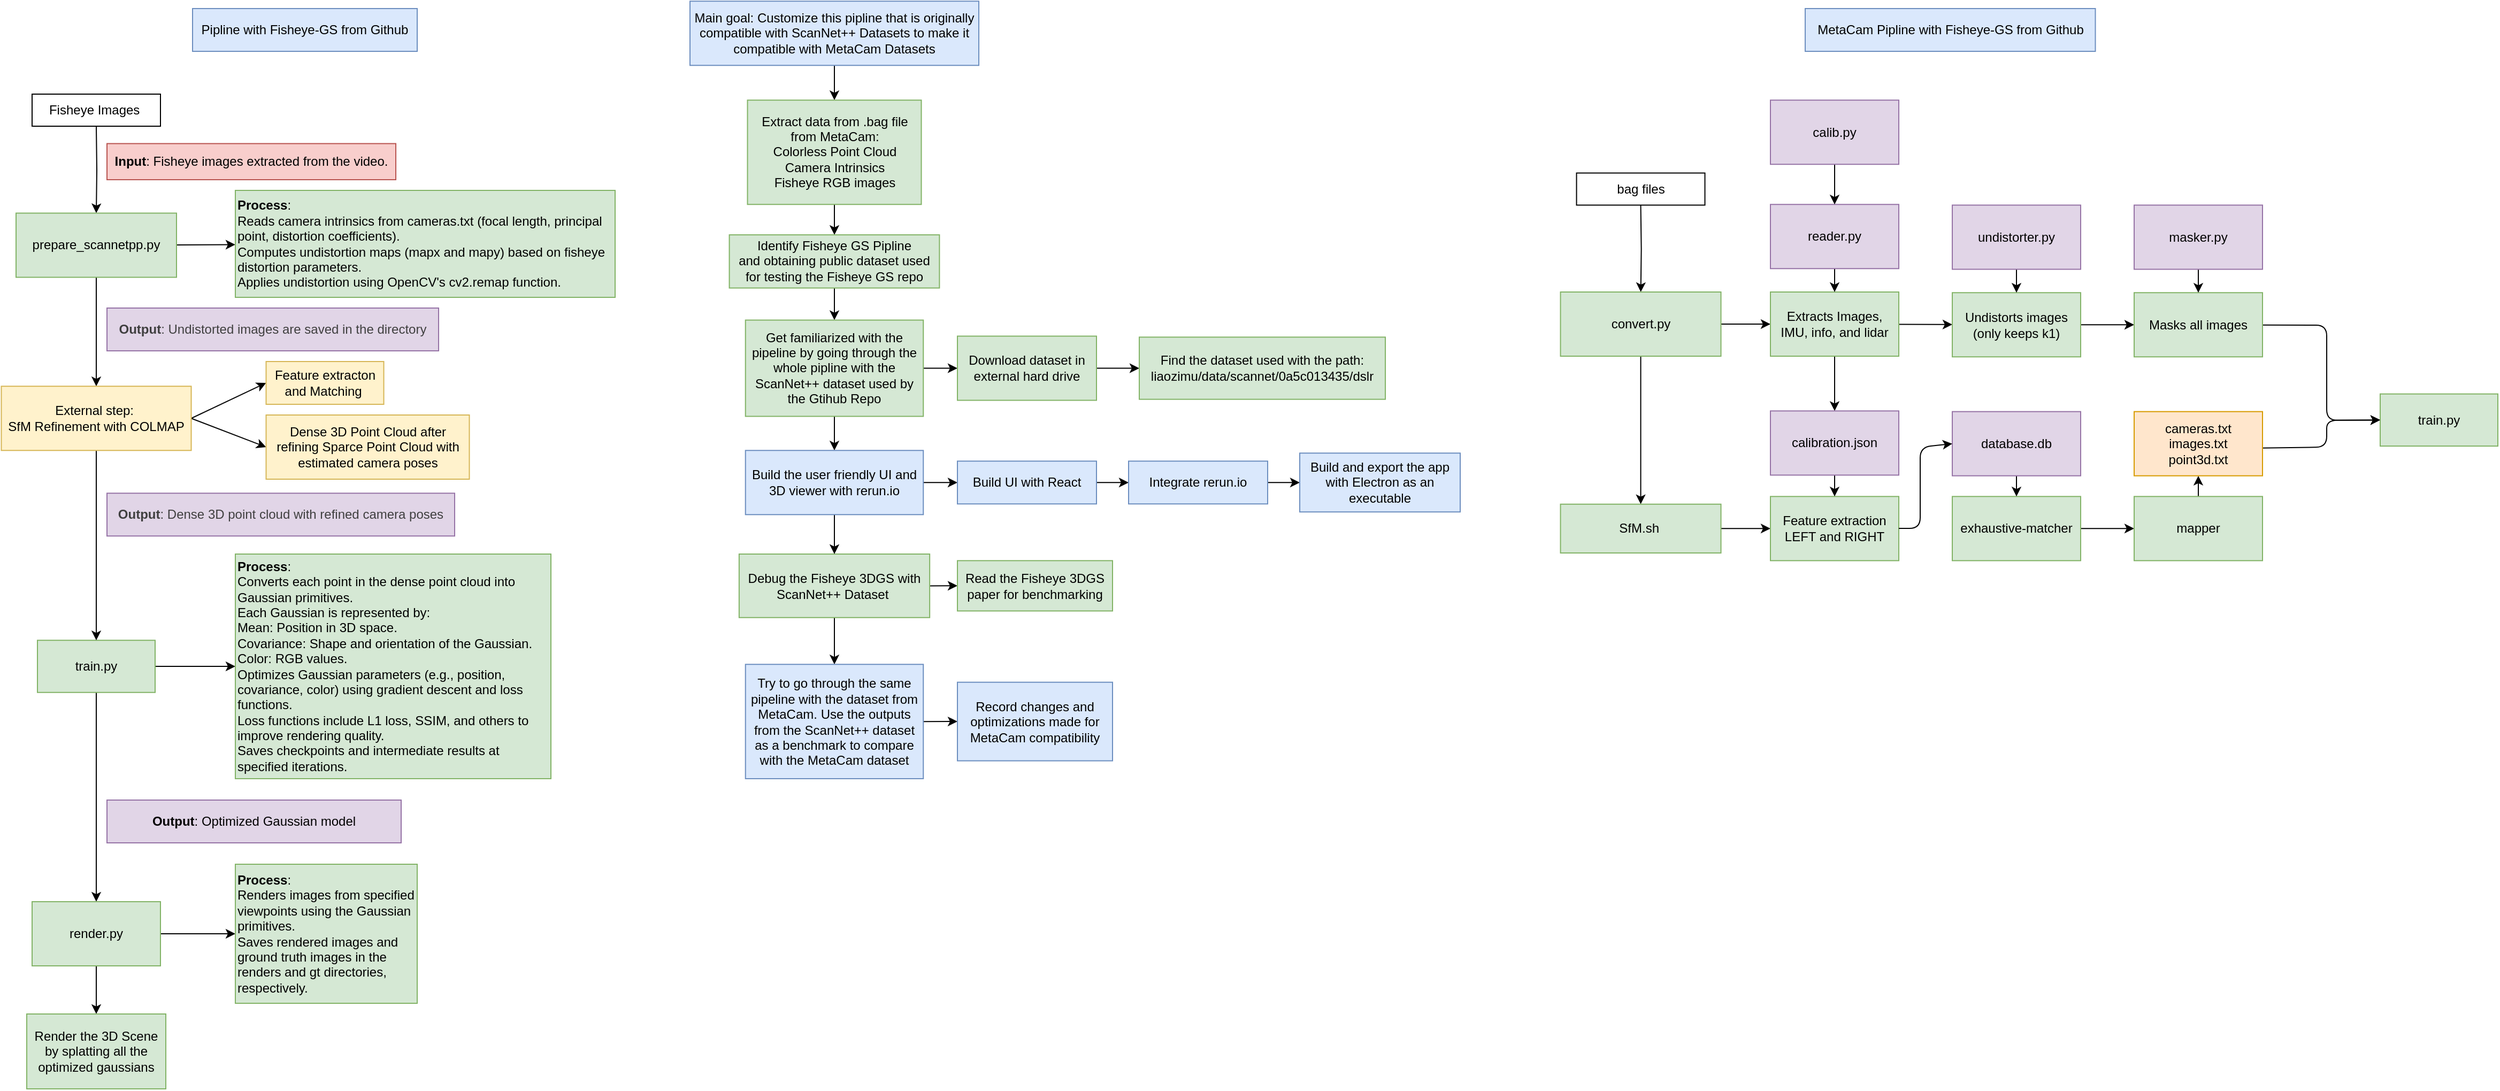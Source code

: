 <mxfile>
    <diagram name="Page-1" id="MI6X1zmfZMaOIha0aocF">
        <mxGraphModel dx="997" dy="733" grid="1" gridSize="10" guides="1" tooltips="1" connect="1" arrows="1" fold="1" page="1" pageScale="1" pageWidth="850" pageHeight="1100" math="0" shadow="0">
            <root>
                <mxCell id="0"/>
                <mxCell id="1" parent="0"/>
                <mxCell id="28" value="" style="edgeStyle=orthogonalEdgeStyle;rounded=0;orthogonalLoop=1;jettySize=auto;html=1;" parent="1" target="34" edge="1">
                    <mxGeometry relative="1" as="geometry">
                        <mxPoint x="135" y="150" as="sourcePoint"/>
                    </mxGeometry>
                </mxCell>
                <mxCell id="31" value="Pipline with Fisheye-GS from Github" style="rounded=0;whiteSpace=wrap;html=1;fillColor=#dae8fc;strokeColor=#6c8ebf;" parent="1" vertex="1">
                    <mxGeometry x="225" y="40" width="210" height="40" as="geometry"/>
                </mxCell>
                <mxCell id="33" value="" style="edgeStyle=none;html=1;entryX=0.5;entryY=0;entryDx=0;entryDy=0;" parent="1" source="34" target="60" edge="1">
                    <mxGeometry relative="1" as="geometry">
                        <mxPoint x="135" y="400" as="targetPoint"/>
                    </mxGeometry>
                </mxCell>
                <mxCell id="53" value="" style="edgeStyle=none;html=1;" parent="1" source="34" target="52" edge="1">
                    <mxGeometry relative="1" as="geometry"/>
                </mxCell>
                <mxCell id="34" value="prepare_scannetpp.py" style="whiteSpace=wrap;html=1;rounded=0;fillColor=#d5e8d4;strokeColor=#82b366;" parent="1" vertex="1">
                    <mxGeometry x="60" y="231.25" width="150" height="60" as="geometry"/>
                </mxCell>
                <mxCell id="38" value="Fisheye Images&amp;nbsp;" style="rounded=0;whiteSpace=wrap;html=1;" parent="1" vertex="1">
                    <mxGeometry x="75" y="120" width="120" height="30" as="geometry"/>
                </mxCell>
                <mxCell id="41" value="" style="edgeStyle=none;html=1;" parent="1" source="43" target="44" edge="1">
                    <mxGeometry relative="1" as="geometry"/>
                </mxCell>
                <mxCell id="42" value="" style="edgeStyle=none;html=1;" parent="1" source="43" target="47" edge="1">
                    <mxGeometry relative="1" as="geometry"/>
                </mxCell>
                <mxCell id="43" value="train.py" style="whiteSpace=wrap;html=1;rounded=0;fillColor=#d5e8d4;strokeColor=#82b366;" parent="1" vertex="1">
                    <mxGeometry x="80" y="630.63" width="110" height="48.75" as="geometry"/>
                </mxCell>
                <mxCell id="44" value="&lt;b&gt;Process&lt;/b&gt;:&amp;nbsp;&lt;div&gt;&lt;font style=&quot;color: rgb(0, 0, 0);&quot;&gt;Converts each point in the dense point cloud into Gaussian primitives.&amp;nbsp;&lt;/font&gt;&lt;div&gt;&lt;font style=&quot;color: rgb(0, 0, 0);&quot;&gt;Each Gaussian is represented by:&amp;nbsp;&lt;/font&gt;&lt;/div&gt;&lt;div&gt;&lt;font style=&quot;color: rgb(0, 0, 0);&quot;&gt;Mean: Position in 3D space.&amp;nbsp;&lt;/font&gt;&lt;/div&gt;&lt;div&gt;&lt;font style=&quot;color: rgb(0, 0, 0);&quot;&gt;Covariance:&amp;nbsp;&lt;span style=&quot;background-color: transparent;&quot;&gt;Shape and orientation of the Gaussian. Color: RGB values.&amp;nbsp;&lt;br&gt;Optimizes Gaussian parameters (e.g., position, covariance, color) using gradient descent and loss functions.&amp;nbsp;&lt;/span&gt;&lt;/font&gt;&lt;/div&gt;&lt;div&gt;&lt;span style=&quot;background-color: transparent;&quot;&gt;&lt;font style=&quot;color: rgb(0, 0, 0);&quot;&gt;Loss functions include L1 loss, SSIM, and others to improve rendering quality.&amp;nbsp;&lt;/font&gt;&lt;/span&gt;&lt;/div&gt;&lt;div&gt;&lt;span style=&quot;background-color: transparent;&quot;&gt;&lt;font style=&quot;color: rgb(0, 0, 0);&quot;&gt;Saves checkpoints and intermediate results at specified iterations.&lt;/font&gt;&lt;br&gt;&lt;/span&gt;&lt;/div&gt;&lt;/div&gt;" style="whiteSpace=wrap;html=1;rounded=0;fillColor=#d5e8d4;strokeColor=#82b366;align=left;" parent="1" vertex="1">
                    <mxGeometry x="265" y="550" width="295" height="210" as="geometry"/>
                </mxCell>
                <mxCell id="45" value="" style="edgeStyle=none;html=1;" parent="1" source="47" target="48" edge="1">
                    <mxGeometry relative="1" as="geometry"/>
                </mxCell>
                <mxCell id="46" value="" style="edgeStyle=none;html=1;" parent="1" source="47" target="49" edge="1">
                    <mxGeometry relative="1" as="geometry"/>
                </mxCell>
                <mxCell id="47" value="render.py" style="whiteSpace=wrap;html=1;rounded=0;fillColor=#d5e8d4;strokeColor=#82b366;" parent="1" vertex="1">
                    <mxGeometry x="75" y="875" width="120" height="60" as="geometry"/>
                </mxCell>
                <mxCell id="48" value="&lt;font style=&quot;color: rgb(0, 0, 0);&quot;&gt;&lt;b&gt;Process&lt;/b&gt;:&amp;nbsp;&lt;/font&gt;&lt;div&gt;&lt;font style=&quot;color: rgb(0, 0, 0);&quot;&gt;Renders images from specified viewpoints using the Gaussian primitives.&amp;nbsp;&lt;/font&gt;&lt;div&gt;&lt;font style=&quot;color: rgb(0, 0, 0);&quot;&gt;Saves rendered images and ground truth images in the renders and gt directories, respectively.&lt;/font&gt;&lt;/div&gt;&lt;/div&gt;" style="whiteSpace=wrap;html=1;rounded=0;fillColor=#d5e8d4;strokeColor=#82b366;align=left;" parent="1" vertex="1">
                    <mxGeometry x="265" y="840" width="170" height="130" as="geometry"/>
                </mxCell>
                <mxCell id="49" value="Render the 3D Scene by splatting all the optimized gaussians" style="whiteSpace=wrap;html=1;rounded=0;fillColor=#d5e8d4;strokeColor=#82b366;" parent="1" vertex="1">
                    <mxGeometry x="70" y="980" width="130" height="70" as="geometry"/>
                </mxCell>
                <mxCell id="52" value="&lt;b&gt;Process&lt;/b&gt;:&lt;br&gt;&lt;span style=&quot;background-color: transparent;&quot;&gt;Reads camera intrinsics from cameras.txt (focal length, principal point, distortion coefficients).&lt;/span&gt;&lt;br&gt;&lt;span style=&quot;background-color: transparent;&quot;&gt;Computes undistortion maps (mapx and mapy) based on fisheye distortion parameters.&lt;/span&gt;&lt;br&gt;&lt;span style=&quot;background-color: transparent;&quot;&gt;Applies undistortion using OpenCV&#39;s cv2.remap function.&amp;nbsp;&lt;/span&gt;" style="whiteSpace=wrap;html=1;fillColor=#d5e8d4;strokeColor=#82b366;rounded=0;align=left;" parent="1" vertex="1">
                    <mxGeometry x="265" y="210" width="355" height="100" as="geometry"/>
                </mxCell>
                <mxCell id="56" value="&lt;b style=&quot;scrollbar-color: light-dark(#e2e2e2, #4b4b4b)&lt;br/&gt;&#x9;&#x9;&#x9;&#x9;&#x9;light-dark(#fbfbfb, var(--dark-panel-color)); text-align: left;&quot;&gt;Input&lt;/b&gt;&lt;span style=&quot;color: rgb(0, 0, 0); text-align: left;&quot;&gt;: Fisheye images extracted from the video.&lt;/span&gt;" style="rounded=0;whiteSpace=wrap;html=1;fillColor=#f8cecc;strokeColor=#b85450;" parent="1" vertex="1">
                    <mxGeometry x="145" y="166.25" width="270" height="33.75" as="geometry"/>
                </mxCell>
                <mxCell id="58" value="&lt;b style=&quot;color: rgb(63, 63, 63); scrollbar-color: light-dark(#e2e2e2, #4b4b4b)&lt;br/&gt;&#x9;&#x9;&#x9;&#x9;&#x9;light-dark(#fbfbfb, var(--dark-panel-color)); text-align: left;&quot;&gt;Output&lt;/b&gt;&lt;span style=&quot;color: rgb(63, 63, 63); text-align: left;&quot;&gt;: Undistorted images are saved in the directory&lt;/span&gt;" style="rounded=0;whiteSpace=wrap;html=1;fillColor=#e1d5e7;strokeColor=#9673a6;" parent="1" vertex="1">
                    <mxGeometry x="145" y="320" width="310" height="40" as="geometry"/>
                </mxCell>
                <mxCell id="64" value="" style="edgeStyle=none;html=1;rounded=0;curved=1;entryX=0;entryY=0.5;entryDx=0;entryDy=0;exitX=1;exitY=0.5;exitDx=0;exitDy=0;" parent="1" source="60" target="62" edge="1">
                    <mxGeometry relative="1" as="geometry"/>
                </mxCell>
                <mxCell id="65" value="" style="edgeStyle=none;html=1;exitX=1;exitY=0.5;exitDx=0;exitDy=0;entryX=0;entryY=0.5;entryDx=0;entryDy=0;" parent="1" source="60" target="61" edge="1">
                    <mxGeometry relative="1" as="geometry">
                        <mxPoint x="243.75" y="410" as="sourcePoint"/>
                    </mxGeometry>
                </mxCell>
                <mxCell id="68" value="" style="edgeStyle=none;html=1;entryX=0.5;entryY=0;entryDx=0;entryDy=0;exitX=0.5;exitY=1;exitDx=0;exitDy=0;" parent="1" source="60" target="43" edge="1">
                    <mxGeometry relative="1" as="geometry">
                        <mxPoint x="135" y="520" as="targetPoint"/>
                    </mxGeometry>
                </mxCell>
                <mxCell id="60" value="External step:&amp;nbsp;&lt;br&gt;SfM Refinement with COLMAP" style="rounded=0;whiteSpace=wrap;html=1;fillColor=#fff2cc;strokeColor=#d6b656;" parent="1" vertex="1">
                    <mxGeometry x="46.25" y="393.13" width="177.5" height="60" as="geometry"/>
                </mxCell>
                <mxCell id="61" value="Feature extracton and Matching&amp;nbsp;" style="whiteSpace=wrap;html=1;rounded=0;fillColor=#fff2cc;strokeColor=#d6b656;" parent="1" vertex="1">
                    <mxGeometry x="293.75" y="370" width="110" height="40" as="geometry"/>
                </mxCell>
                <mxCell id="62" value="Dense 3D Point Cloud after refining Sparce Point Cloud with estimated camera poses" style="whiteSpace=wrap;html=1;rounded=0;fillColor=#fff2cc;strokeColor=#d6b656;" parent="1" vertex="1">
                    <mxGeometry x="293.75" y="420" width="190" height="60" as="geometry"/>
                </mxCell>
                <mxCell id="71" value="&lt;b style=&quot;color: rgb(63, 63, 63); scrollbar-color: light-dark(#e2e2e2, #4b4b4b)&lt;br/&gt;&#x9;&#x9;&#x9;&#x9;&#x9;light-dark(#fbfbfb, var(--dark-panel-color)); text-align: left;&quot;&gt;Output&lt;/b&gt;&lt;span style=&quot;color: rgb(63, 63, 63); text-align: left;&quot;&gt;: Dense 3D point cloud with refined camera poses&lt;/span&gt;" style="rounded=0;whiteSpace=wrap;html=1;fillColor=#e1d5e7;strokeColor=#9673a6;" parent="1" vertex="1">
                    <mxGeometry x="145" y="493.13" width="325" height="40" as="geometry"/>
                </mxCell>
                <mxCell id="72" value="&lt;span style=&quot;color: rgb(0, 0, 0);&quot;&gt;&lt;b&gt;Output&lt;/b&gt;: Optimized Gaussian model&lt;/span&gt;" style="rounded=0;whiteSpace=wrap;html=1;fillColor=#e1d5e7;strokeColor=#9673a6;" parent="1" vertex="1">
                    <mxGeometry x="145" y="780" width="275" height="40" as="geometry"/>
                </mxCell>
                <mxCell id="91" value="" style="edgeStyle=none;html=1;" parent="1" source="89" target="90" edge="1">
                    <mxGeometry relative="1" as="geometry"/>
                </mxCell>
                <mxCell id="89" value="&lt;span style=&quot;color: rgb(0, 0, 0);&quot;&gt;Main goal: Customize this pipline that is originally compatible with ScanNet++ Datasets to make it compatible with MetaCam Datasets&lt;/span&gt;" style="rounded=0;whiteSpace=wrap;html=1;fillColor=#dae8fc;strokeColor=#6c8ebf;" parent="1" vertex="1">
                    <mxGeometry x="690" y="33.13" width="270" height="60" as="geometry"/>
                </mxCell>
                <mxCell id="93" value="" style="edgeStyle=none;html=1;" parent="1" source="90" target="92" edge="1">
                    <mxGeometry relative="1" as="geometry"/>
                </mxCell>
                <mxCell id="90" value="Extract data from .bag file from MetaCam:&lt;br&gt;Colorless Point Cloud&lt;div&gt;&lt;div&gt;Camera Intrinsics&lt;/div&gt;&lt;/div&gt;&lt;div&gt;Fisheye RGB images&lt;/div&gt;" style="whiteSpace=wrap;html=1;rounded=0;fillColor=#d5e8d4;strokeColor=#82b366;" parent="1" vertex="1">
                    <mxGeometry x="743.75" y="125.63" width="162.5" height="97.5" as="geometry"/>
                </mxCell>
                <mxCell id="95" value="" style="edgeStyle=none;html=1;" parent="1" source="92" target="94" edge="1">
                    <mxGeometry relative="1" as="geometry"/>
                </mxCell>
                <mxCell id="92" value="Identify Fisheye GS Pipline and&lt;span style=&quot;color: rgb(0, 0, 0);&quot;&gt;&amp;nbsp;obtaining public dataset used for testing the&amp;nbsp;&lt;/span&gt;&lt;span style=&quot;color: rgb(0, 0, 0);&quot;&gt;Fisheye GS repo&lt;/span&gt;" style="whiteSpace=wrap;html=1;rounded=0;fillColor=#d5e8d4;strokeColor=#82b366;" parent="1" vertex="1">
                    <mxGeometry x="726.79" y="251.57" width="196.41" height="49.69" as="geometry"/>
                </mxCell>
                <mxCell id="97" value="" style="edgeStyle=none;html=1;entryX=0.5;entryY=0;entryDx=0;entryDy=0;" parent="1" source="94" target="110" edge="1">
                    <mxGeometry relative="1" as="geometry">
                        <mxPoint x="825" y="480" as="targetPoint"/>
                    </mxGeometry>
                </mxCell>
                <mxCell id="102" value="" style="edgeStyle=none;html=1;" parent="1" source="94" target="101" edge="1">
                    <mxGeometry relative="1" as="geometry"/>
                </mxCell>
                <mxCell id="94" value="&lt;span style=&quot;color: rgb(0, 0, 0);&quot;&gt;Get familiarized with the pipeline by&lt;/span&gt;&amp;nbsp;going through the whole pipline with the ScanNet++ dataset used by the Gtihub Repo" style="whiteSpace=wrap;html=1;rounded=0;fillColor=#d5e8d4;strokeColor=#82b366;" parent="1" vertex="1">
                    <mxGeometry x="741.87" y="331.26" width="166.25" height="90" as="geometry"/>
                </mxCell>
                <mxCell id="108" value="" style="edgeStyle=none;html=1;" parent="1" source="96" target="107" edge="1">
                    <mxGeometry relative="1" as="geometry"/>
                </mxCell>
                <mxCell id="123" value="" style="edgeStyle=none;html=1;" parent="1" source="96" target="120" edge="1">
                    <mxGeometry relative="1" as="geometry"/>
                </mxCell>
                <mxCell id="96" value="Debug the Fisheye 3DGS with ScanNet++ Dataset&amp;nbsp;" style="whiteSpace=wrap;html=1;fillColor=#d5e8d4;strokeColor=#82b366;rounded=0;" parent="1" vertex="1">
                    <mxGeometry x="735.94" y="550" width="178.13" height="59.38" as="geometry"/>
                </mxCell>
                <mxCell id="106" value="" style="edgeStyle=none;html=1;" parent="1" source="101" target="105" edge="1">
                    <mxGeometry relative="1" as="geometry"/>
                </mxCell>
                <mxCell id="101" value="Download dataset in external hard drive" style="whiteSpace=wrap;html=1;fillColor=#d5e8d4;strokeColor=#82b366;rounded=0;" parent="1" vertex="1">
                    <mxGeometry x="940" y="346.26" width="130" height="60" as="geometry"/>
                </mxCell>
                <mxCell id="105" value="Find the dataset used with the path:&lt;br&gt;liaozimu/data/scannet/0a5c013435/dslr" style="whiteSpace=wrap;html=1;fillColor=#d5e8d4;strokeColor=#82b366;rounded=0;" parent="1" vertex="1">
                    <mxGeometry x="1110" y="347.19" width="230" height="58.13" as="geometry"/>
                </mxCell>
                <mxCell id="107" value="Read the Fisheye 3DGS paper for benchmarking" style="whiteSpace=wrap;html=1;fillColor=#d5e8d4;strokeColor=#82b366;rounded=0;" parent="1" vertex="1">
                    <mxGeometry x="940" y="556.17" width="145" height="47.03" as="geometry"/>
                </mxCell>
                <mxCell id="112" value="" style="edgeStyle=none;html=1;" parent="1" source="110" target="111" edge="1">
                    <mxGeometry relative="1" as="geometry"/>
                </mxCell>
                <mxCell id="122" value="" style="edgeStyle=none;html=1;" parent="1" source="110" target="96" edge="1">
                    <mxGeometry relative="1" as="geometry"/>
                </mxCell>
                <mxCell id="110" value="Build the user friendly UI and 3D viewer with rerun.io" style="whiteSpace=wrap;html=1;fillColor=#dae8fc;strokeColor=#6c8ebf;rounded=0;" parent="1" vertex="1">
                    <mxGeometry x="741.87" y="453.13" width="166.25" height="60" as="geometry"/>
                </mxCell>
                <mxCell id="114" value="" style="edgeStyle=none;html=1;" parent="1" source="111" target="113" edge="1">
                    <mxGeometry relative="1" as="geometry"/>
                </mxCell>
                <mxCell id="111" value="Build UI with React" style="whiteSpace=wrap;html=1;fillColor=#dae8fc;strokeColor=#6c8ebf;rounded=0;" parent="1" vertex="1">
                    <mxGeometry x="940" y="463.13" width="130" height="40" as="geometry"/>
                </mxCell>
                <mxCell id="116" value="" style="edgeStyle=none;html=1;" parent="1" source="113" target="115" edge="1">
                    <mxGeometry relative="1" as="geometry"/>
                </mxCell>
                <mxCell id="113" value="Integrate rerun.io" style="whiteSpace=wrap;html=1;fillColor=#dae8fc;strokeColor=#6c8ebf;rounded=0;" parent="1" vertex="1">
                    <mxGeometry x="1100" y="463.13" width="130" height="40" as="geometry"/>
                </mxCell>
                <mxCell id="115" value="Build and export the app with Electron as an executable" style="whiteSpace=wrap;html=1;fillColor=#dae8fc;strokeColor=#6c8ebf;rounded=0;" parent="1" vertex="1">
                    <mxGeometry x="1260" y="455.63" width="150" height="55" as="geometry"/>
                </mxCell>
                <mxCell id="119" value="" style="edgeStyle=none;html=1;" parent="1" source="120" target="121" edge="1">
                    <mxGeometry relative="1" as="geometry"/>
                </mxCell>
                <mxCell id="120" value="Try to go through the same pipeline with the dataset from MetaCam.&amp;nbsp;&lt;span style=&quot;color: rgb(0, 0, 0);&quot;&gt;Use the outputs from the ScanNet++ dataset as a benchmark to compare with the MetaCam dataset&lt;/span&gt;" style="whiteSpace=wrap;html=1;fillColor=#dae8fc;strokeColor=#6c8ebf;rounded=0;" parent="1" vertex="1">
                    <mxGeometry x="741.87" y="653.13" width="166.25" height="106.87" as="geometry"/>
                </mxCell>
                <mxCell id="121" value="Record changes and optimizations made for MetaCam compatibility" style="whiteSpace=wrap;html=1;fillColor=#dae8fc;strokeColor=#6c8ebf;rounded=0;" parent="1" vertex="1">
                    <mxGeometry x="940" y="669.84" width="145" height="73.44" as="geometry"/>
                </mxCell>
                <mxCell id="124" value="" style="edgeStyle=orthogonalEdgeStyle;rounded=0;orthogonalLoop=1;jettySize=auto;html=1;" edge="1" parent="1" target="128">
                    <mxGeometry relative="1" as="geometry">
                        <mxPoint x="1578.75" y="223.76" as="sourcePoint"/>
                    </mxGeometry>
                </mxCell>
                <mxCell id="125" value="MetaCam Pipline with Fisheye-GS from Github" style="rounded=0;whiteSpace=wrap;html=1;fillColor=#dae8fc;strokeColor=#6c8ebf;" vertex="1" parent="1">
                    <mxGeometry x="1732.5" y="40.0" width="271.25" height="40" as="geometry"/>
                </mxCell>
                <mxCell id="126" value="" style="edgeStyle=none;html=1;entryX=0.5;entryY=0;entryDx=0;entryDy=0;" edge="1" parent="1" source="128" target="144">
                    <mxGeometry relative="1" as="geometry">
                        <mxPoint x="1578.75" y="473.76" as="targetPoint"/>
                    </mxGeometry>
                </mxCell>
                <mxCell id="216" value="" style="edgeStyle=none;html=1;" edge="1" parent="1" source="128" target="150">
                    <mxGeometry relative="1" as="geometry"/>
                </mxCell>
                <mxCell id="128" value="convert.py" style="whiteSpace=wrap;html=1;rounded=0;fillColor=#d5e8d4;strokeColor=#82b366;" vertex="1" parent="1">
                    <mxGeometry x="1503.75" y="305.01" width="150" height="60" as="geometry"/>
                </mxCell>
                <mxCell id="129" value="bag files" style="rounded=0;whiteSpace=wrap;html=1;" vertex="1" parent="1">
                    <mxGeometry x="1518.75" y="193.76" width="120" height="30" as="geometry"/>
                </mxCell>
                <mxCell id="132" value="train.py" style="whiteSpace=wrap;html=1;rounded=0;fillColor=#d5e8d4;strokeColor=#82b366;" vertex="1" parent="1">
                    <mxGeometry x="2270" y="400.31" width="110" height="48.75" as="geometry"/>
                </mxCell>
                <mxCell id="219" value="" style="edgeStyle=none;html=1;" edge="1" parent="1" source="144" target="202">
                    <mxGeometry relative="1" as="geometry"/>
                </mxCell>
                <mxCell id="144" value="SfM.sh&amp;nbsp;" style="rounded=0;whiteSpace=wrap;html=1;fillColor=#d5e8d4;strokeColor=#82b366;" vertex="1" parent="1">
                    <mxGeometry x="1503.75" y="503.37" width="150" height="45.61" as="geometry"/>
                </mxCell>
                <mxCell id="217" value="" style="edgeStyle=none;html=1;" edge="1" parent="1" source="150" target="152">
                    <mxGeometry relative="1" as="geometry"/>
                </mxCell>
                <mxCell id="221" value="" style="edgeStyle=none;html=1;" edge="1" parent="1" source="150" target="212">
                    <mxGeometry relative="1" as="geometry"/>
                </mxCell>
                <mxCell id="150" value="Extracts Images, IMU, info, and lidar" style="whiteSpace=wrap;html=1;fillColor=#d5e8d4;strokeColor=#82b366;rounded=0;" vertex="1" parent="1">
                    <mxGeometry x="1700" y="305.01" width="120" height="60" as="geometry"/>
                </mxCell>
                <mxCell id="218" value="" style="edgeStyle=none;html=1;" edge="1" parent="1" source="152" target="154">
                    <mxGeometry relative="1" as="geometry"/>
                </mxCell>
                <mxCell id="152" value="Undistorts images (only keeps k1)" style="whiteSpace=wrap;html=1;fillColor=#d5e8d4;strokeColor=#82b366;rounded=0;" vertex="1" parent="1">
                    <mxGeometry x="1870" y="305.63" width="120" height="60" as="geometry"/>
                </mxCell>
                <mxCell id="227" style="edgeStyle=none;html=1;entryX=0;entryY=0.5;entryDx=0;entryDy=0;" edge="1" parent="1" source="154" target="132">
                    <mxGeometry relative="1" as="geometry">
                        <Array as="points">
                            <mxPoint x="2220" y="336"/>
                            <mxPoint x="2220" y="425"/>
                        </Array>
                    </mxGeometry>
                </mxCell>
                <mxCell id="154" value="Masks all images" style="whiteSpace=wrap;html=1;fillColor=#d5e8d4;strokeColor=#82b366;rounded=0;" vertex="1" parent="1">
                    <mxGeometry x="2040" y="305.63" width="120" height="60" as="geometry"/>
                </mxCell>
                <mxCell id="157" value="" style="edgeStyle=none;html=1;" edge="1" parent="1" source="156" target="152">
                    <mxGeometry relative="1" as="geometry"/>
                </mxCell>
                <mxCell id="156" value="undistorter.py" style="whiteSpace=wrap;html=1;fillColor=#e1d5e7;strokeColor=#9673a6;rounded=0;" vertex="1" parent="1">
                    <mxGeometry x="1870" y="223.76" width="120" height="60" as="geometry"/>
                </mxCell>
                <mxCell id="159" value="" style="edgeStyle=none;html=1;" edge="1" parent="1" source="158" target="154">
                    <mxGeometry relative="1" as="geometry"/>
                </mxCell>
                <mxCell id="158" value="masker.py" style="whiteSpace=wrap;html=1;fillColor=#e1d5e7;strokeColor=#9673a6;rounded=0;" vertex="1" parent="1">
                    <mxGeometry x="2040" y="223.76" width="120" height="60" as="geometry"/>
                </mxCell>
                <mxCell id="161" value="" style="edgeStyle=none;html=1;" edge="1" parent="1" source="160" target="150">
                    <mxGeometry relative="1" as="geometry"/>
                </mxCell>
                <mxCell id="160" value="reader.py" style="whiteSpace=wrap;html=1;fillColor=#e1d5e7;strokeColor=#9673a6;rounded=0;" vertex="1" parent="1">
                    <mxGeometry x="1700" y="223.13" width="120" height="60" as="geometry"/>
                </mxCell>
                <mxCell id="163" value="" style="edgeStyle=none;html=1;" edge="1" parent="1" source="162" target="160">
                    <mxGeometry relative="1" as="geometry"/>
                </mxCell>
                <mxCell id="162" value="calib.py" style="whiteSpace=wrap;html=1;fillColor=#e1d5e7;strokeColor=#9673a6;rounded=0;" vertex="1" parent="1">
                    <mxGeometry x="1700" y="125.63" width="120" height="60" as="geometry"/>
                </mxCell>
                <mxCell id="202" value="Feature extraction LEFT and RIGHT" style="whiteSpace=wrap;html=1;fillColor=#d5e8d4;strokeColor=#82b366;rounded=0;" vertex="1" parent="1">
                    <mxGeometry x="1700" y="496.17" width="120" height="60" as="geometry"/>
                </mxCell>
                <mxCell id="222" value="" style="edgeStyle=none;html=1;" edge="1" parent="1" source="204" target="206">
                    <mxGeometry relative="1" as="geometry"/>
                </mxCell>
                <mxCell id="204" value="exhaustive-matcher" style="whiteSpace=wrap;html=1;fillColor=#d5e8d4;strokeColor=#82b366;rounded=0;" vertex="1" parent="1">
                    <mxGeometry x="1870" y="496.17" width="120" height="60" as="geometry"/>
                </mxCell>
                <mxCell id="225" value="" style="edgeStyle=none;html=1;" edge="1" parent="1" source="206" target="224">
                    <mxGeometry relative="1" as="geometry"/>
                </mxCell>
                <mxCell id="206" value="mapper" style="whiteSpace=wrap;html=1;fillColor=#d5e8d4;strokeColor=#82b366;rounded=0;" vertex="1" parent="1">
                    <mxGeometry x="2040" y="496.17" width="120" height="60" as="geometry"/>
                </mxCell>
                <mxCell id="207" value="" style="edgeStyle=none;html=1;" edge="1" parent="1" source="208" target="204">
                    <mxGeometry relative="1" as="geometry"/>
                </mxCell>
                <mxCell id="208" value="database.db" style="whiteSpace=wrap;html=1;fillColor=#e1d5e7;strokeColor=#9673a6;rounded=0;" vertex="1" parent="1">
                    <mxGeometry x="1870" y="416.82" width="120" height="60" as="geometry"/>
                </mxCell>
                <mxCell id="211" value="" style="edgeStyle=none;html=1;" edge="1" parent="1" source="212" target="202">
                    <mxGeometry relative="1" as="geometry"/>
                </mxCell>
                <mxCell id="212" value="calibration.json" style="whiteSpace=wrap;html=1;fillColor=#e1d5e7;strokeColor=#9673a6;rounded=0;" vertex="1" parent="1">
                    <mxGeometry x="1700" y="416.19" width="120" height="60" as="geometry"/>
                </mxCell>
                <mxCell id="223" style="edgeStyle=none;html=1;entryX=0;entryY=0.5;entryDx=0;entryDy=0;" edge="1" parent="1" source="202" target="208">
                    <mxGeometry relative="1" as="geometry">
                        <Array as="points">
                            <mxPoint x="1840" y="526"/>
                            <mxPoint x="1840" y="450"/>
                        </Array>
                    </mxGeometry>
                </mxCell>
                <mxCell id="226" value="" style="edgeStyle=none;html=1;entryX=0;entryY=0.5;entryDx=0;entryDy=0;exitX=0.986;exitY=0.567;exitDx=0;exitDy=0;exitPerimeter=0;" edge="1" parent="1" source="224" target="132">
                    <mxGeometry relative="1" as="geometry">
                        <Array as="points">
                            <mxPoint x="2220" y="450"/>
                            <mxPoint x="2220" y="425"/>
                        </Array>
                    </mxGeometry>
                </mxCell>
                <mxCell id="224" value="cameras.txt&lt;div&gt;images.txt&lt;/div&gt;&lt;div&gt;point3d.txt&lt;/div&gt;" style="whiteSpace=wrap;html=1;fillColor=#ffe6cc;strokeColor=#d79b00;rounded=0;" vertex="1" parent="1">
                    <mxGeometry x="2040" y="416.82" width="120" height="60" as="geometry"/>
                </mxCell>
            </root>
        </mxGraphModel>
    </diagram>
</mxfile>